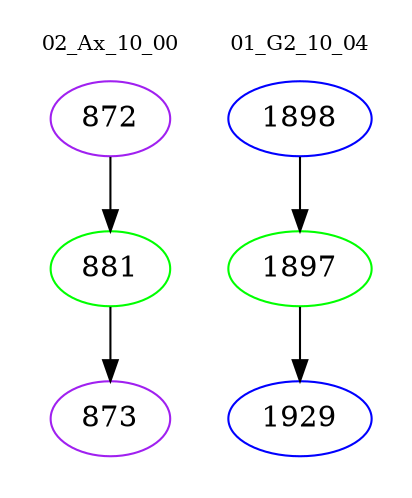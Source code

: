 digraph{
subgraph cluster_0 {
color = white
label = "02_Ax_10_00";
fontsize=10;
T0_872 [label="872", color="purple"]
T0_872 -> T0_881 [color="black"]
T0_881 [label="881", color="green"]
T0_881 -> T0_873 [color="black"]
T0_873 [label="873", color="purple"]
}
subgraph cluster_1 {
color = white
label = "01_G2_10_04";
fontsize=10;
T1_1898 [label="1898", color="blue"]
T1_1898 -> T1_1897 [color="black"]
T1_1897 [label="1897", color="green"]
T1_1897 -> T1_1929 [color="black"]
T1_1929 [label="1929", color="blue"]
}
}
